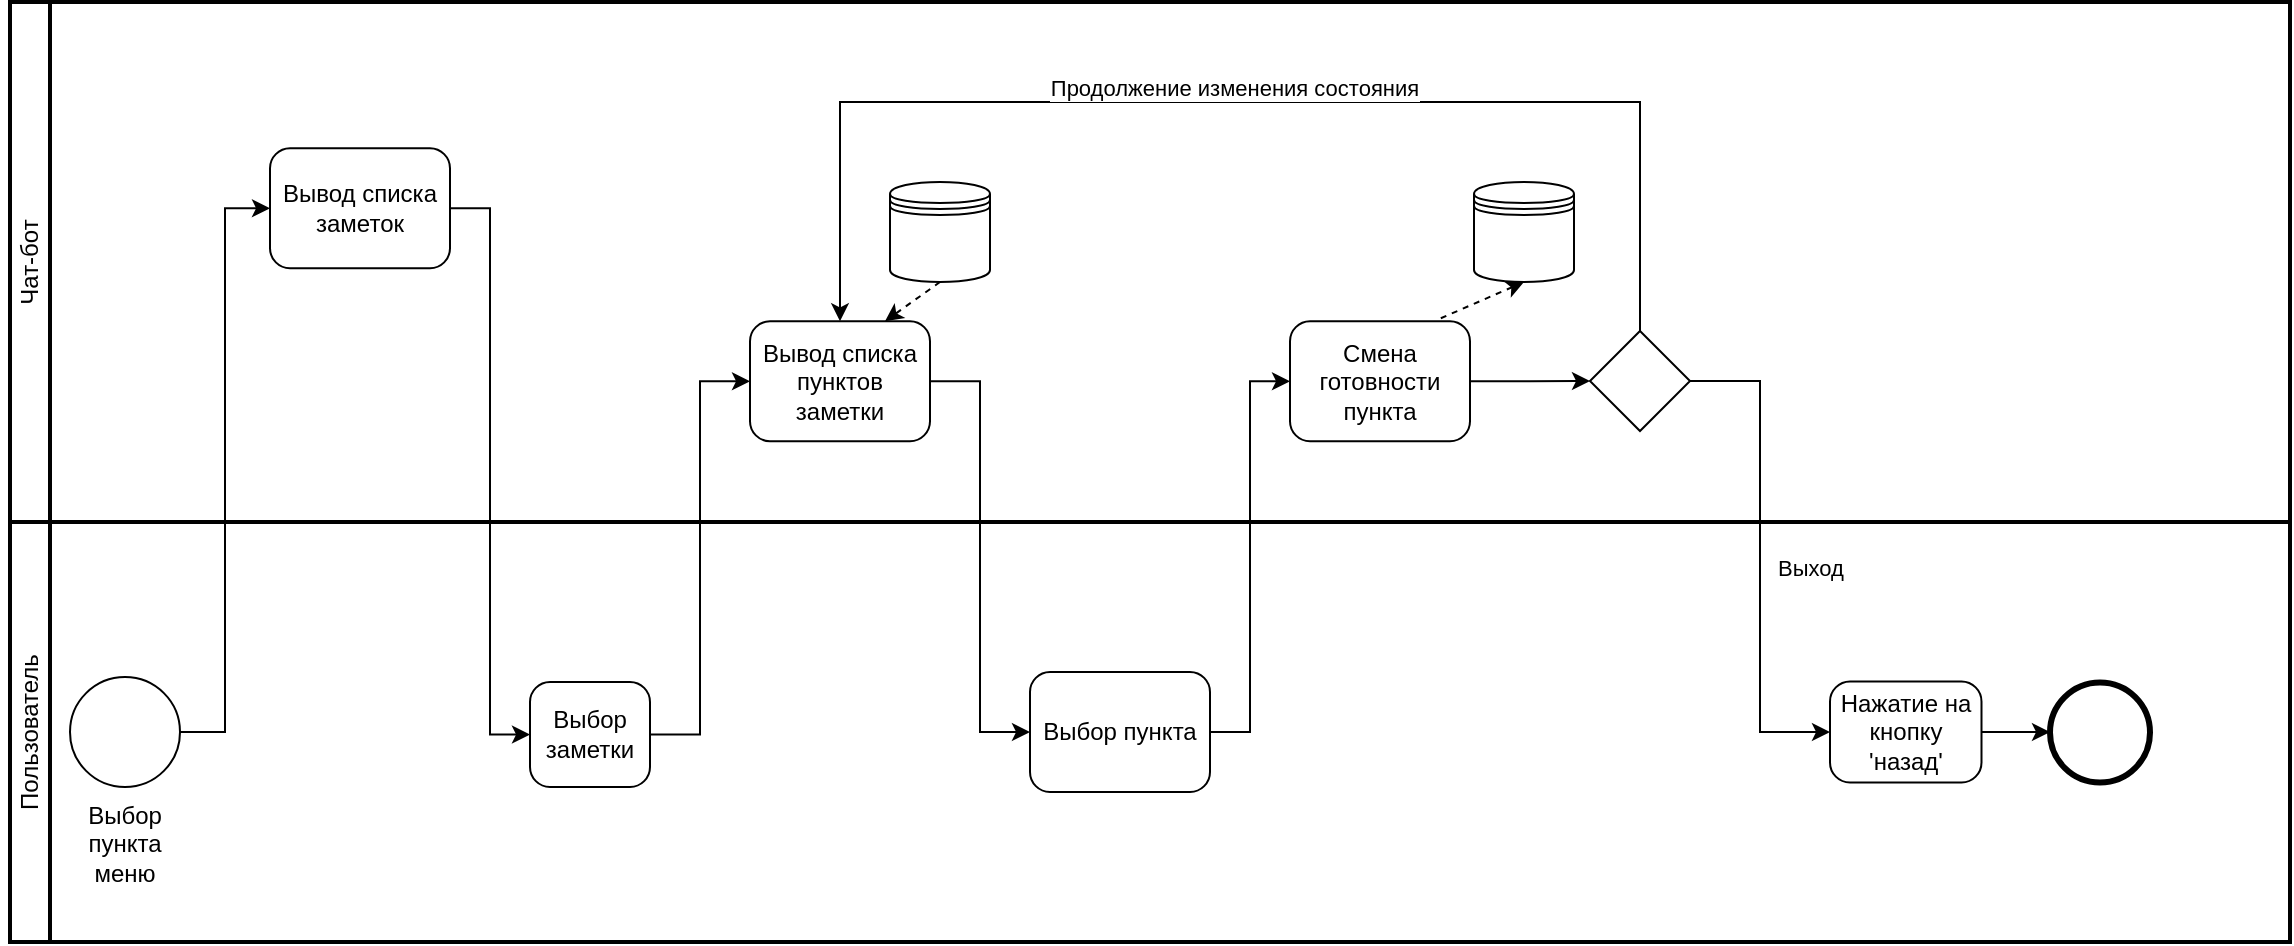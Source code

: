 <mxfile version="22.1.2" type="device">
  <diagram name="Страница — 1" id="FNDbT5RNFFSQdcPqQPia">
    <mxGraphModel dx="1098" dy="507" grid="1" gridSize="10" guides="1" tooltips="1" connect="1" arrows="1" fold="1" page="1" pageScale="1" pageWidth="827" pageHeight="1169" math="0" shadow="0">
      <root>
        <mxCell id="0" />
        <mxCell id="1" parent="0" />
        <mxCell id="2VphsRK2OIYCISvSn8C9-1" value="" style="swimlane;html=1;startSize=20;fontStyle=0;collapsible=0;horizontal=0;swimlaneLine=1;swimlaneFillColor=#ffffff;strokeWidth=2;whiteSpace=wrap;container=0;movable=1;resizable=1;rotatable=1;deletable=1;editable=1;locked=0;connectable=1;" parent="1" vertex="1">
          <mxGeometry x="110" y="70" width="1140" height="260" as="geometry" />
        </mxCell>
        <mxCell id="2VphsRK2OIYCISvSn8C9-2" value="Чат-бот" style="text;html=1;strokeColor=none;fillColor=none;align=center;verticalAlign=middle;whiteSpace=wrap;rounded=0;rotation=-90;" parent="2VphsRK2OIYCISvSn8C9-1" vertex="1">
          <mxGeometry x="-20" y="115" width="60" height="30" as="geometry" />
        </mxCell>
        <mxCell id="2VphsRK2OIYCISvSn8C9-25" value="Вывод списка пунктов заметки" style="points=[[0.25,0,0],[0.5,0,0],[0.75,0,0],[1,0.25,0],[1,0.5,0],[1,0.75,0],[0.75,1,0],[0.5,1,0],[0.25,1,0],[0,0.75,0],[0,0.5,0],[0,0.25,0]];shape=mxgraph.bpmn.task;whiteSpace=wrap;rectStyle=rounded;size=10;html=1;container=1;expand=0;collapsible=0;taskMarker=abstract;" parent="2VphsRK2OIYCISvSn8C9-1" vertex="1">
          <mxGeometry x="370" y="159.63" width="90" height="60" as="geometry" />
        </mxCell>
        <mxCell id="2VphsRK2OIYCISvSn8C9-30" value="Смена готовности пункта" style="points=[[0.25,0,0],[0.5,0,0],[0.75,0,0],[1,0.25,0],[1,0.5,0],[1,0.75,0],[0.75,1,0],[0.5,1,0],[0.25,1,0],[0,0.75,0],[0,0.5,0],[0,0.25,0]];shape=mxgraph.bpmn.task;whiteSpace=wrap;rectStyle=rounded;size=10;html=1;container=1;expand=0;collapsible=0;taskMarker=abstract;" parent="2VphsRK2OIYCISvSn8C9-1" vertex="1">
          <mxGeometry x="640" y="159.63" width="90" height="60" as="geometry" />
        </mxCell>
        <mxCell id="2VphsRK2OIYCISvSn8C9-32" value="" style="shape=datastore;html=1;labelPosition=center;verticalLabelPosition=bottom;align=center;verticalAlign=top;" parent="2VphsRK2OIYCISvSn8C9-1" vertex="1">
          <mxGeometry x="440" y="90" width="50" height="50" as="geometry" />
        </mxCell>
        <mxCell id="2VphsRK2OIYCISvSn8C9-33" style="rounded=0;orthogonalLoop=1;jettySize=auto;html=1;exitX=0.5;exitY=1;exitDx=0;exitDy=0;entryX=0.75;entryY=0;entryDx=0;entryDy=0;entryPerimeter=0;dashed=1;" parent="2VphsRK2OIYCISvSn8C9-1" source="2VphsRK2OIYCISvSn8C9-32" target="2VphsRK2OIYCISvSn8C9-25" edge="1">
          <mxGeometry relative="1" as="geometry" />
        </mxCell>
        <mxCell id="2VphsRK2OIYCISvSn8C9-34" value="" style="shape=datastore;html=1;labelPosition=center;verticalLabelPosition=bottom;align=center;verticalAlign=top;" parent="2VphsRK2OIYCISvSn8C9-1" vertex="1">
          <mxGeometry x="732" y="90" width="50" height="50" as="geometry" />
        </mxCell>
        <mxCell id="2VphsRK2OIYCISvSn8C9-35" style="rounded=0;orthogonalLoop=1;jettySize=auto;html=1;exitX=0.5;exitY=1;exitDx=0;exitDy=0;entryX=0.833;entryY=-0.022;entryDx=0;entryDy=0;entryPerimeter=0;dashed=1;endArrow=none;endFill=0;startArrow=classic;startFill=1;" parent="2VphsRK2OIYCISvSn8C9-1" source="2VphsRK2OIYCISvSn8C9-34" target="2VphsRK2OIYCISvSn8C9-30" edge="1">
          <mxGeometry relative="1" as="geometry">
            <mxPoint x="710" y="66.5" as="targetPoint" />
          </mxGeometry>
        </mxCell>
        <mxCell id="2VphsRK2OIYCISvSn8C9-36" value="" style="points=[[0.25,0.25,0],[0.5,0,0],[0.75,0.25,0],[1,0.5,0],[0.75,0.75,0],[0.5,1,0],[0.25,0.75,0],[0,0.5,0]];shape=mxgraph.bpmn.gateway2;html=1;verticalLabelPosition=bottom;labelBackgroundColor=#ffffff;verticalAlign=top;align=center;perimeter=rhombusPerimeter;outlineConnect=0;outline=none;symbol=none;" parent="2VphsRK2OIYCISvSn8C9-1" vertex="1">
          <mxGeometry x="790" y="164.5" width="50" height="50" as="geometry" />
        </mxCell>
        <mxCell id="2VphsRK2OIYCISvSn8C9-37" style="edgeStyle=orthogonalEdgeStyle;rounded=0;orthogonalLoop=1;jettySize=auto;html=1;exitX=1;exitY=0.5;exitDx=0;exitDy=0;exitPerimeter=0;entryX=0;entryY=0.5;entryDx=0;entryDy=0;entryPerimeter=0;" parent="2VphsRK2OIYCISvSn8C9-1" source="2VphsRK2OIYCISvSn8C9-30" target="2VphsRK2OIYCISvSn8C9-36" edge="1">
          <mxGeometry relative="1" as="geometry" />
        </mxCell>
        <mxCell id="2VphsRK2OIYCISvSn8C9-40" style="edgeStyle=orthogonalEdgeStyle;rounded=0;orthogonalLoop=1;jettySize=auto;html=1;exitX=0.5;exitY=0;exitDx=0;exitDy=0;exitPerimeter=0;entryX=0.5;entryY=0;entryDx=0;entryDy=0;entryPerimeter=0;" parent="2VphsRK2OIYCISvSn8C9-1" source="2VphsRK2OIYCISvSn8C9-36" target="2VphsRK2OIYCISvSn8C9-25" edge="1">
          <mxGeometry relative="1" as="geometry">
            <Array as="points">
              <mxPoint x="815" y="50" />
              <mxPoint x="415" y="50" />
            </Array>
          </mxGeometry>
        </mxCell>
        <mxCell id="2VphsRK2OIYCISvSn8C9-41" value="Продолжение изменения состояния" style="edgeLabel;html=1;align=center;verticalAlign=middle;resizable=0;points=[];" parent="2VphsRK2OIYCISvSn8C9-40" vertex="1" connectable="0">
          <mxGeometry x="0.019" y="-5" relative="1" as="geometry">
            <mxPoint y="-2" as="offset" />
          </mxGeometry>
        </mxCell>
        <mxCell id="2VphsRK2OIYCISvSn8C9-20" value="Вывод списка заметок" style="points=[[0.25,0,0],[0.5,0,0],[0.75,0,0],[1,0.25,0],[1,0.5,0],[1,0.75,0],[0.75,1,0],[0.5,1,0],[0.25,1,0],[0,0.75,0],[0,0.5,0],[0,0.25,0]];shape=mxgraph.bpmn.task;whiteSpace=wrap;rectStyle=rounded;size=10;html=1;container=1;expand=0;collapsible=0;taskMarker=abstract;" parent="2VphsRK2OIYCISvSn8C9-1" vertex="1">
          <mxGeometry x="130" y="73.13" width="90" height="60" as="geometry" />
        </mxCell>
        <mxCell id="2VphsRK2OIYCISvSn8C9-3" value="" style="swimlane;html=1;startSize=20;fontStyle=0;collapsible=0;horizontal=0;swimlaneLine=1;swimlaneFillColor=#ffffff;strokeWidth=2;whiteSpace=wrap;container=0;labelPosition=center;verticalLabelPosition=bottom;align=center;verticalAlign=top;movable=1;resizable=1;rotatable=1;deletable=1;editable=1;locked=0;connectable=1;" parent="1" vertex="1">
          <mxGeometry x="110" y="330" width="1140" height="210" as="geometry" />
        </mxCell>
        <mxCell id="2VphsRK2OIYCISvSn8C9-4" value="Пользователь" style="text;html=1;strokeColor=none;fillColor=none;align=center;verticalAlign=middle;whiteSpace=wrap;rounded=0;rotation=-90;" parent="2VphsRK2OIYCISvSn8C9-3" vertex="1">
          <mxGeometry x="-20" y="90" width="60" height="30" as="geometry" />
        </mxCell>
        <mxCell id="2VphsRK2OIYCISvSn8C9-5" value="Выбор пункта меню" style="ellipse;whiteSpace=wrap;html=1;aspect=fixed;labelPosition=center;verticalLabelPosition=bottom;align=center;verticalAlign=top;" parent="2VphsRK2OIYCISvSn8C9-3" vertex="1">
          <mxGeometry x="30" y="77.5" width="55" height="55" as="geometry" />
        </mxCell>
        <mxCell id="2VphsRK2OIYCISvSn8C9-6" value="Выбор заметки" style="points=[[0.25,0,0],[0.5,0,0],[0.75,0,0],[1,0.25,0],[1,0.5,0],[1,0.75,0],[0.75,1,0],[0.5,1,0],[0.25,1,0],[0,0.75,0],[0,0.5,0],[0,0.25,0]];shape=mxgraph.bpmn.task;whiteSpace=wrap;rectStyle=rounded;size=10;html=1;container=1;expand=0;collapsible=0;taskMarker=abstract;" parent="2VphsRK2OIYCISvSn8C9-3" vertex="1">
          <mxGeometry x="260" y="80" width="60" height="52.5" as="geometry" />
        </mxCell>
        <mxCell id="2VphsRK2OIYCISvSn8C9-10" value="" style="points=[[0.145,0.145,0],[0.5,0,0],[0.855,0.145,0],[1,0.5,0],[0.855,0.855,0],[0.5,1,0],[0.145,0.855,0],[0,0.5,0]];shape=mxgraph.bpmn.event;html=1;verticalLabelPosition=bottom;labelBackgroundColor=#ffffff;verticalAlign=top;align=center;perimeter=ellipsePerimeter;outlineConnect=0;aspect=fixed;outline=end;symbol=terminate2;" parent="2VphsRK2OIYCISvSn8C9-3" vertex="1">
          <mxGeometry x="1020" y="80.25" width="50" height="50" as="geometry" />
        </mxCell>
        <mxCell id="2VphsRK2OIYCISvSn8C9-27" value="Выбор пункта" style="points=[[0.25,0,0],[0.5,0,0],[0.75,0,0],[1,0.25,0],[1,0.5,0],[1,0.75,0],[0.75,1,0],[0.5,1,0],[0.25,1,0],[0,0.75,0],[0,0.5,0],[0,0.25,0]];shape=mxgraph.bpmn.task;whiteSpace=wrap;rectStyle=rounded;size=10;html=1;container=1;expand=0;collapsible=0;taskMarker=abstract;" parent="2VphsRK2OIYCISvSn8C9-3" vertex="1">
          <mxGeometry x="510" y="75" width="90" height="60" as="geometry" />
        </mxCell>
        <mxCell id="2VphsRK2OIYCISvSn8C9-58" value="Нажатие на кнопку &#39;назад&#39;" style="points=[[0.25,0,0],[0.5,0,0],[0.75,0,0],[1,0.25,0],[1,0.5,0],[1,0.75,0],[0.75,1,0],[0.5,1,0],[0.25,1,0],[0,0.75,0],[0,0.5,0],[0,0.25,0]];shape=mxgraph.bpmn.task;whiteSpace=wrap;rectStyle=rounded;size=10;html=1;container=1;expand=0;collapsible=0;taskMarker=abstract;" parent="2VphsRK2OIYCISvSn8C9-3" vertex="1">
          <mxGeometry x="910" y="79.75" width="75.75" height="50.5" as="geometry" />
        </mxCell>
        <mxCell id="2VphsRK2OIYCISvSn8C9-61" style="edgeStyle=orthogonalEdgeStyle;rounded=0;orthogonalLoop=1;jettySize=auto;html=1;exitX=1;exitY=0.5;exitDx=0;exitDy=0;exitPerimeter=0;entryX=0;entryY=0.5;entryDx=0;entryDy=0;entryPerimeter=0;" parent="2VphsRK2OIYCISvSn8C9-3" source="2VphsRK2OIYCISvSn8C9-58" target="2VphsRK2OIYCISvSn8C9-10" edge="1">
          <mxGeometry relative="1" as="geometry" />
        </mxCell>
        <mxCell id="2VphsRK2OIYCISvSn8C9-12" style="edgeStyle=orthogonalEdgeStyle;rounded=0;orthogonalLoop=1;jettySize=auto;html=1;exitX=1;exitY=0.5;exitDx=0;exitDy=0;exitPerimeter=0;entryX=0;entryY=0.5;entryDx=0;entryDy=0;entryPerimeter=0;" parent="1" source="2VphsRK2OIYCISvSn8C9-20" target="2VphsRK2OIYCISvSn8C9-6" edge="1">
          <mxGeometry relative="1" as="geometry">
            <mxPoint x="360" y="390" as="targetPoint" />
          </mxGeometry>
        </mxCell>
        <mxCell id="2VphsRK2OIYCISvSn8C9-13" style="edgeStyle=orthogonalEdgeStyle;rounded=0;orthogonalLoop=1;jettySize=auto;html=1;exitX=1;exitY=0.5;exitDx=0;exitDy=0;entryX=0;entryY=0.5;entryDx=0;entryDy=0;entryPerimeter=0;" parent="1" source="2VphsRK2OIYCISvSn8C9-5" target="2VphsRK2OIYCISvSn8C9-20" edge="1">
          <mxGeometry relative="1" as="geometry" />
        </mxCell>
        <mxCell id="2VphsRK2OIYCISvSn8C9-26" style="edgeStyle=orthogonalEdgeStyle;rounded=0;orthogonalLoop=1;jettySize=auto;html=1;exitX=1;exitY=0.5;exitDx=0;exitDy=0;exitPerimeter=0;entryX=0;entryY=0.5;entryDx=0;entryDy=0;entryPerimeter=0;" parent="1" source="2VphsRK2OIYCISvSn8C9-6" target="2VphsRK2OIYCISvSn8C9-25" edge="1">
          <mxGeometry relative="1" as="geometry" />
        </mxCell>
        <mxCell id="2VphsRK2OIYCISvSn8C9-28" style="edgeStyle=orthogonalEdgeStyle;rounded=0;orthogonalLoop=1;jettySize=auto;html=1;exitX=1;exitY=0.5;exitDx=0;exitDy=0;exitPerimeter=0;entryX=0;entryY=0.5;entryDx=0;entryDy=0;entryPerimeter=0;" parent="1" source="2VphsRK2OIYCISvSn8C9-25" target="2VphsRK2OIYCISvSn8C9-27" edge="1">
          <mxGeometry relative="1" as="geometry" />
        </mxCell>
        <mxCell id="2VphsRK2OIYCISvSn8C9-31" style="edgeStyle=orthogonalEdgeStyle;rounded=0;orthogonalLoop=1;jettySize=auto;html=1;exitX=1;exitY=0.5;exitDx=0;exitDy=0;exitPerimeter=0;entryX=0;entryY=0.5;entryDx=0;entryDy=0;entryPerimeter=0;" parent="1" source="2VphsRK2OIYCISvSn8C9-27" target="2VphsRK2OIYCISvSn8C9-30" edge="1">
          <mxGeometry relative="1" as="geometry" />
        </mxCell>
        <mxCell id="2VphsRK2OIYCISvSn8C9-43" style="edgeStyle=orthogonalEdgeStyle;rounded=0;orthogonalLoop=1;jettySize=auto;html=1;exitX=1;exitY=0.5;exitDx=0;exitDy=0;exitPerimeter=0;entryX=0;entryY=0.5;entryDx=0;entryDy=0;entryPerimeter=0;" parent="1" source="2VphsRK2OIYCISvSn8C9-36" target="2VphsRK2OIYCISvSn8C9-58" edge="1">
          <mxGeometry relative="1" as="geometry">
            <mxPoint x="1040" y="259.75" as="targetPoint" />
          </mxGeometry>
        </mxCell>
        <mxCell id="2VphsRK2OIYCISvSn8C9-62" value="Выход" style="edgeLabel;html=1;align=center;verticalAlign=middle;resizable=0;points=[];" parent="2VphsRK2OIYCISvSn8C9-43" vertex="1" connectable="0">
          <mxGeometry x="0.104" y="3" relative="1" as="geometry">
            <mxPoint x="22" y="-7" as="offset" />
          </mxGeometry>
        </mxCell>
      </root>
    </mxGraphModel>
  </diagram>
</mxfile>
